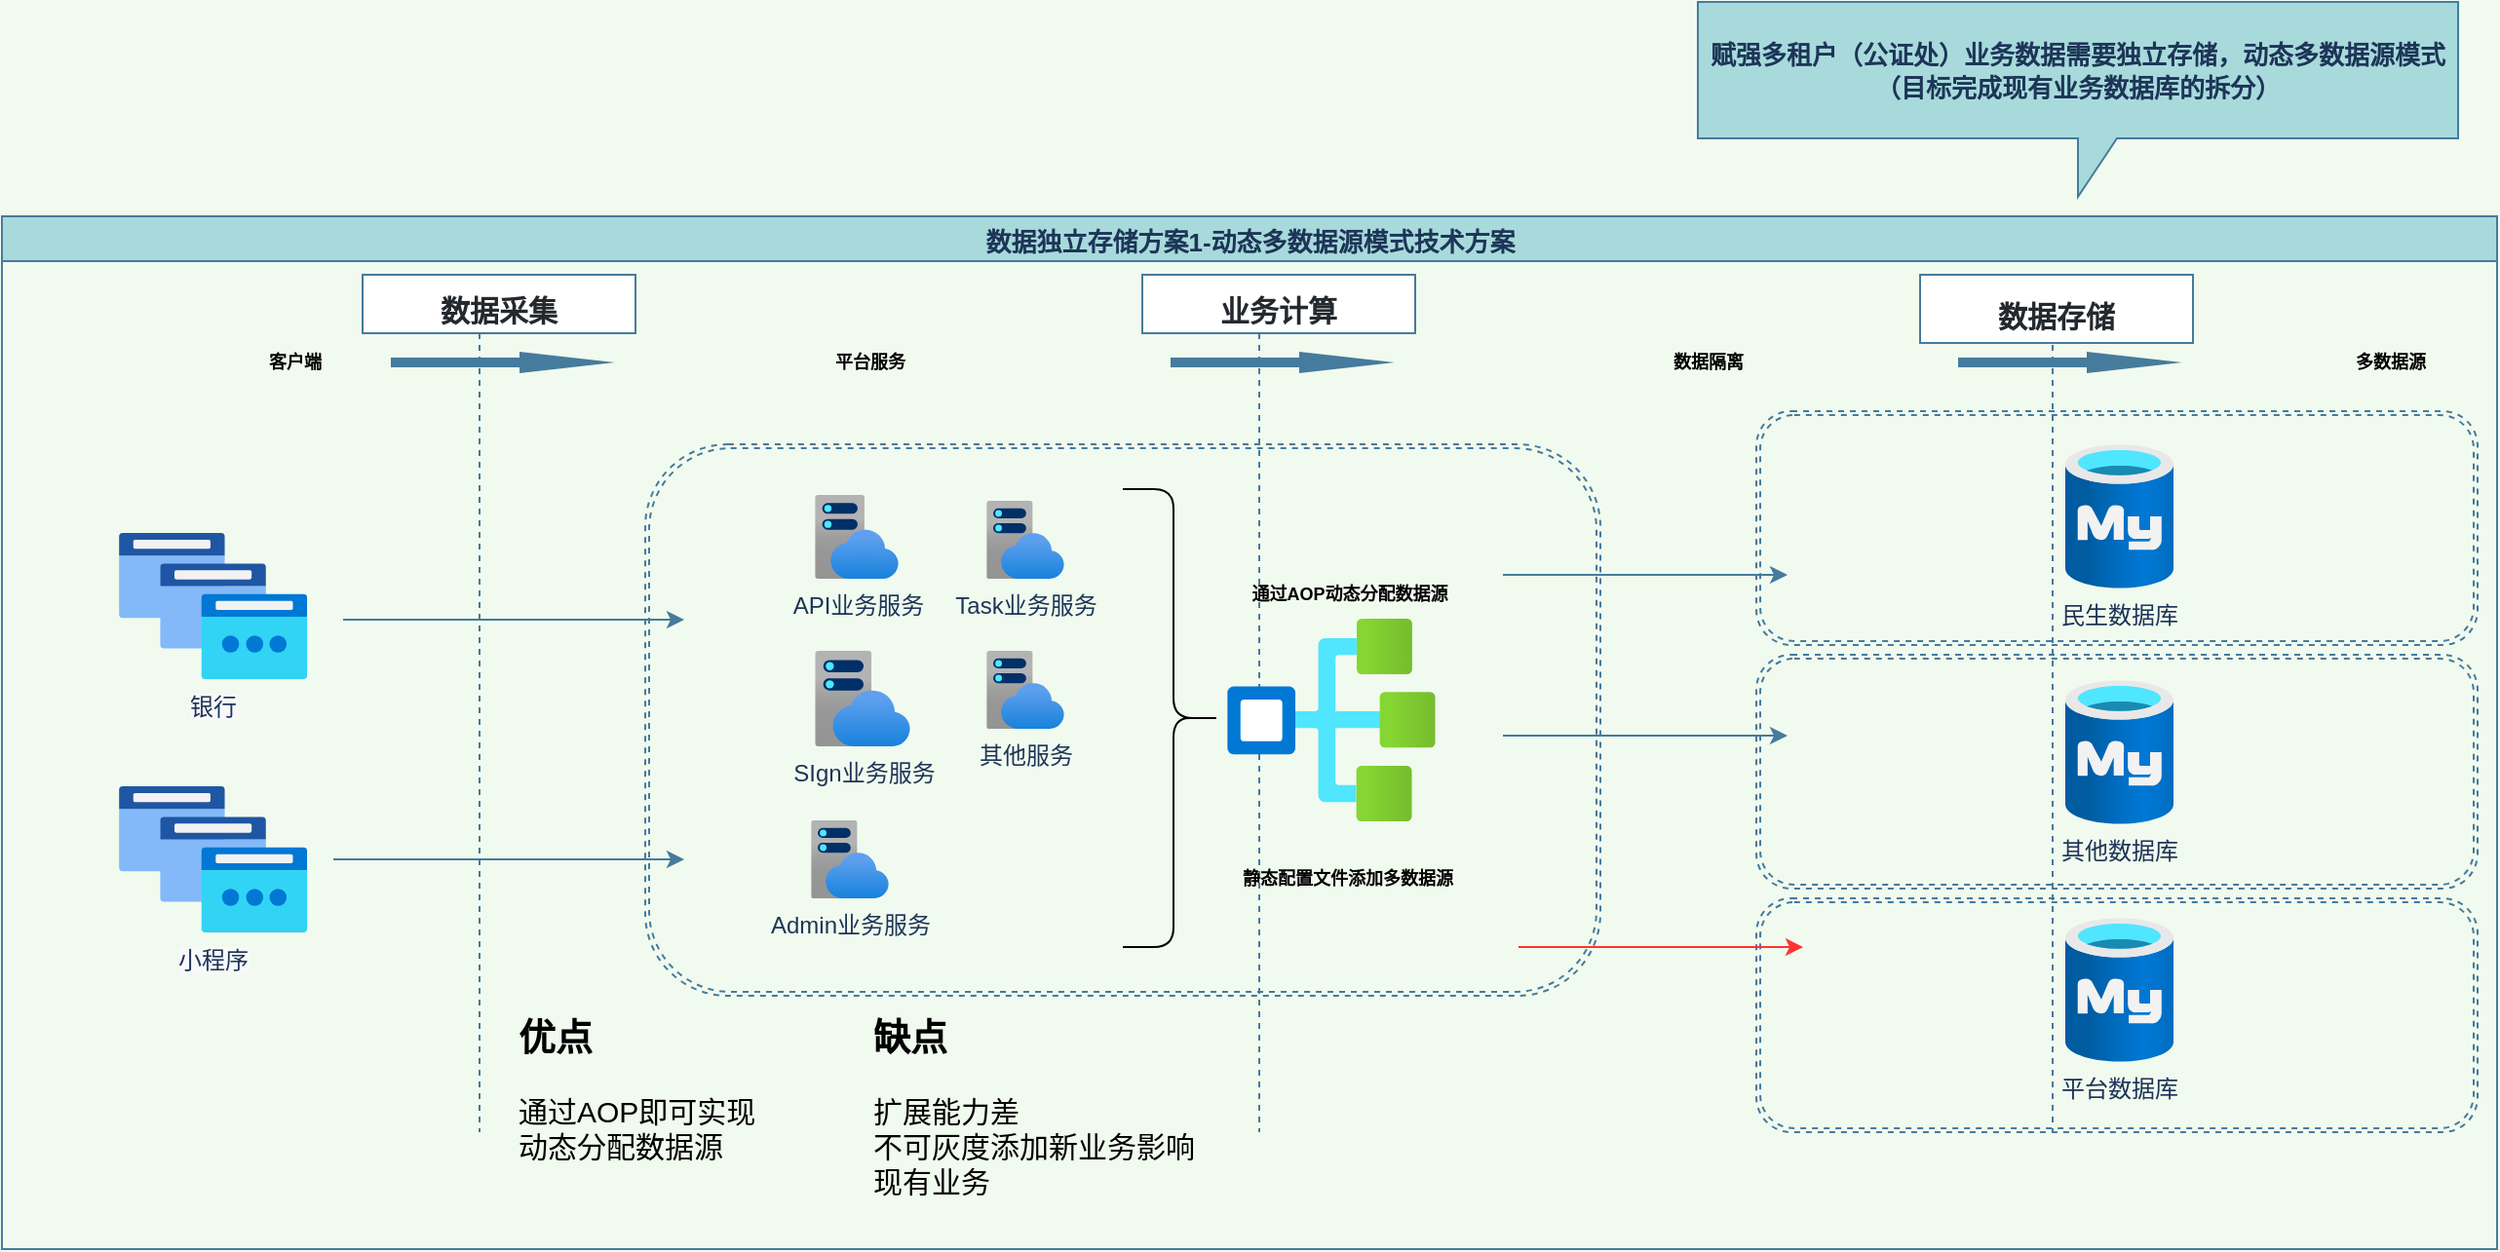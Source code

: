 <mxfile version="17.4.6" type="github" pages="2">
  <diagram id="78BLoj6I48kYaRuqE5UL" name="数据独立存储方案1-传统多数据源模式">
    <mxGraphModel dx="1422" dy="762" grid="1" gridSize="10" guides="1" tooltips="1" connect="1" arrows="1" fold="1" page="1" pageScale="1" pageWidth="1600" pageHeight="900" background="#F1FAEE" math="0" shadow="0">
      <root>
        <mxCell id="0" />
        <mxCell id="1" parent="0" />
        <mxCell id="ZK2Sy7To2DuazH64TaJp-1" value="&lt;span style=&quot;font-size: 13px&quot;&gt;数据独立存储方案1-动态多数据源模式技术方案&lt;/span&gt;" style="swimlane;labelBackgroundColor=none;labelBorderColor=none;fontSize=16;fillColor=#A8DADC;html=1;strokeColor=#457B9D;fontColor=#1D3557;" parent="1" vertex="1">
          <mxGeometry x="30" y="150" width="1280" height="530" as="geometry">
            <mxRectangle x="30" y="150" width="160" height="23" as="alternateBounds" />
          </mxGeometry>
        </mxCell>
        <mxCell id="8aGe5UOQVmx-klE6Vs5v-14" value="" style="shape=ext;double=1;rounded=1;whiteSpace=wrap;html=1;dashed=1;labelBackgroundColor=none;sketch=0;fontSize=14;fontColor=#000000;strokeColor=#457B9D;fillColor=none;" parent="ZK2Sy7To2DuazH64TaJp-1" vertex="1">
          <mxGeometry x="900" y="350" width="370" height="120" as="geometry" />
        </mxCell>
        <mxCell id="ZK2Sy7To2DuazH64TaJp-43" value="" style="shape=ext;double=1;rounded=1;whiteSpace=wrap;html=1;dashed=1;labelBackgroundColor=none;sketch=0;fontSize=14;fontColor=#000000;strokeColor=#457B9D;fillColor=none;labelPosition=center;verticalLabelPosition=top;align=center;verticalAlign=bottom;" parent="ZK2Sy7To2DuazH64TaJp-1" vertex="1">
          <mxGeometry x="330" y="117" width="490" height="283" as="geometry" />
        </mxCell>
        <mxCell id="ZK2Sy7To2DuazH64TaJp-2" value="" style="shape=ext;double=1;rounded=1;whiteSpace=wrap;html=1;dashed=1;labelBackgroundColor=none;sketch=0;fontSize=14;fontColor=#000000;strokeColor=#457B9D;fillColor=none;" parent="ZK2Sy7To2DuazH64TaJp-1" vertex="1">
          <mxGeometry x="900" y="100" width="370" height="120" as="geometry" />
        </mxCell>
        <mxCell id="ZK2Sy7To2DuazH64TaJp-3" value="" style="shape=ext;double=1;rounded=1;whiteSpace=wrap;html=1;dashed=1;labelBackgroundColor=none;sketch=0;fontSize=14;fontColor=#000000;strokeColor=#457B9D;fillColor=none;" parent="ZK2Sy7To2DuazH64TaJp-1" vertex="1">
          <mxGeometry x="900" y="225" width="370" height="120" as="geometry" />
        </mxCell>
        <mxCell id="ZK2Sy7To2DuazH64TaJp-4" value="" style="line;strokeWidth=1;direction=south;html=1;strokeColor=#457B9D;dashed=1;labelBackgroundColor=#F1FAEE;fillColor=#A8DADC;fontColor=#1D3557;" parent="ZK2Sy7To2DuazH64TaJp-1" vertex="1">
          <mxGeometry x="240" y="60" width="10" height="410" as="geometry" />
        </mxCell>
        <mxCell id="ZK2Sy7To2DuazH64TaJp-5" value="" style="line;strokeWidth=1;direction=south;html=1;strokeColor=#457B9D;dashed=1;labelBackgroundColor=#F1FAEE;fillColor=#A8DADC;fontColor=#1D3557;" parent="ZK2Sy7To2DuazH64TaJp-1" vertex="1">
          <mxGeometry x="1047" y="60" width="10" height="410" as="geometry" />
        </mxCell>
        <mxCell id="ZK2Sy7To2DuazH64TaJp-6" value="" style="line;strokeWidth=1;direction=south;html=1;strokeColor=#457B9D;dashed=1;labelBackgroundColor=#F1FAEE;fillColor=#A8DADC;fontColor=#1D3557;" parent="ZK2Sy7To2DuazH64TaJp-1" vertex="1">
          <mxGeometry x="640" y="60" width="10" height="410" as="geometry" />
        </mxCell>
        <mxCell id="ZK2Sy7To2DuazH64TaJp-7" value="民生数据库" style="aspect=fixed;html=1;points=[];align=center;image;fontSize=12;image=img/lib/azure2/databases/Azure_Database_MySQL_Server.svg;labelBackgroundColor=none;fillColor=#A8DADC;strokeColor=#457B9D;fontColor=#1D3557;" parent="ZK2Sy7To2DuazH64TaJp-1" vertex="1">
          <mxGeometry x="1058.5" y="117" width="55.5" height="74" as="geometry" />
        </mxCell>
        <mxCell id="ZK2Sy7To2DuazH64TaJp-9" value="其他数据库" style="aspect=fixed;html=1;points=[];align=center;image;fontSize=12;image=img/lib/azure2/databases/Azure_Database_MySQL_Server.svg;labelBackgroundColor=none;fillColor=#A8DADC;strokeColor=#457B9D;fontColor=#1D3557;" parent="ZK2Sy7To2DuazH64TaJp-1" vertex="1">
          <mxGeometry x="1058.5" y="238" width="55.5" height="74" as="geometry" />
        </mxCell>
        <mxCell id="ZK2Sy7To2DuazH64TaJp-10" value="&lt;span&gt;平台数据库&lt;/span&gt;" style="aspect=fixed;html=1;points=[];align=center;image;fontSize=12;image=img/lib/azure2/databases/Azure_Database_MySQL_Server.svg;labelBackgroundColor=none;fillColor=#A8DADC;strokeColor=#457B9D;fontColor=#1D3557;" parent="ZK2Sy7To2DuazH64TaJp-1" vertex="1">
          <mxGeometry x="1058.5" y="360" width="55.5" height="74" as="geometry" />
        </mxCell>
        <mxCell id="ZK2Sy7To2DuazH64TaJp-11" value="" style="shape=singleArrow;whiteSpace=wrap;html=1;arrowWidth=0.4;arrowSize=0.4;rounded=0;sketch=0;fontColor=#1D3557;strokeColor=#457B9D;fillColor=#457B9D;" parent="ZK2Sy7To2DuazH64TaJp-1" vertex="1">
          <mxGeometry x="200" y="70" width="110" height="10" as="geometry" />
        </mxCell>
        <mxCell id="ZK2Sy7To2DuazH64TaJp-12" value="&lt;span style=&quot;font-size: 9px&quot;&gt;客户端&lt;/span&gt;" style="text;html=1;align=center;verticalAlign=middle;resizable=0;points=[];autosize=1;strokeColor=none;fillColor=none;fontColor=#000000;fontStyle=1;fontSize=9;" parent="ZK2Sy7To2DuazH64TaJp-1" vertex="1">
          <mxGeometry x="125" y="65" width="50" height="20" as="geometry" />
        </mxCell>
        <mxCell id="ZK2Sy7To2DuazH64TaJp-13" value="&lt;h3 style=&quot;padding: 0px ; margin: 24px 0px 16px ; box-sizing: border-box ; font-size: 1.25em ; line-height: 1.25 ; color: rgb(36 , 41 , 46) ; font-family: , &amp;#34;blinkmacsystemfont&amp;#34; , &amp;#34;segoe ui&amp;#34; , &amp;#34;helvetica&amp;#34; , &amp;#34;arial&amp;#34; , sans-serif , &amp;#34;apple color emoji&amp;#34; , &amp;#34;segoe ui emoji&amp;#34; , &amp;#34;segoe ui symbol&amp;#34;&quot;&gt;数据采集&lt;/h3&gt;" style="whiteSpace=wrap;html=1;rounded=0;sketch=0;fontColor=#1D3557;strokeColor=#457B9D;fillColor=#FFFFFF;labelBackgroundColor=none;" parent="ZK2Sy7To2DuazH64TaJp-1" vertex="1">
          <mxGeometry x="185" y="30" width="140" height="30" as="geometry" />
        </mxCell>
        <mxCell id="ZK2Sy7To2DuazH64TaJp-14" value="" style="shape=singleArrow;whiteSpace=wrap;html=1;arrowWidth=0.4;arrowSize=0.4;rounded=0;sketch=0;fontColor=#1D3557;strokeColor=#457B9D;fillColor=#457B9D;" parent="ZK2Sy7To2DuazH64TaJp-1" vertex="1">
          <mxGeometry x="600" y="70" width="110" height="10" as="geometry" />
        </mxCell>
        <mxCell id="ZK2Sy7To2DuazH64TaJp-15" value="&lt;h3 style=&quot;padding: 0px ; margin: 24px 0px 16px ; box-sizing: border-box ; font-size: 1.25em ; line-height: 1.25 ; color: rgb(36 , 41 , 46) ; font-family: , &amp;#34;blinkmacsystemfont&amp;#34; , &amp;#34;segoe ui&amp;#34; , &amp;#34;helvetica&amp;#34; , &amp;#34;arial&amp;#34; , sans-serif , &amp;#34;apple color emoji&amp;#34; , &amp;#34;segoe ui emoji&amp;#34; , &amp;#34;segoe ui symbol&amp;#34;&quot;&gt;业务计算&lt;/h3&gt;" style="whiteSpace=wrap;html=1;rounded=0;sketch=0;fontColor=#1D3557;strokeColor=#457B9D;fillColor=#FFFFFF;" parent="ZK2Sy7To2DuazH64TaJp-1" vertex="1">
          <mxGeometry x="585" y="30" width="140" height="30" as="geometry" />
        </mxCell>
        <mxCell id="ZK2Sy7To2DuazH64TaJp-16" value="" style="shape=singleArrow;whiteSpace=wrap;html=1;arrowWidth=0.4;arrowSize=0.4;rounded=0;sketch=0;fontColor=#1D3557;strokeColor=#457B9D;fillColor=#457B9D;" parent="ZK2Sy7To2DuazH64TaJp-1" vertex="1">
          <mxGeometry x="1004" y="70" width="110" height="10" as="geometry" />
        </mxCell>
        <mxCell id="ZK2Sy7To2DuazH64TaJp-17" value="&lt;h3 style=&quot;padding: 0px ; margin: 24px 0px 16px ; box-sizing: border-box ; font-size: 1.25em ; line-height: 1.25 ; color: rgb(36 , 41 , 46) ; font-family: , &amp;#34;blinkmacsystemfont&amp;#34; , &amp;#34;segoe ui&amp;#34; , &amp;#34;helvetica&amp;#34; , &amp;#34;arial&amp;#34; , sans-serif , &amp;#34;apple color emoji&amp;#34; , &amp;#34;segoe ui emoji&amp;#34; , &amp;#34;segoe ui symbol&amp;#34;&quot;&gt;数据存储&lt;/h3&gt;" style="whiteSpace=wrap;html=1;rounded=0;sketch=0;fontColor=#1D3557;strokeColor=#457B9D;fillColor=#FFFFFF;" parent="ZK2Sy7To2DuazH64TaJp-1" vertex="1">
          <mxGeometry x="984" y="30" width="140" height="35" as="geometry" />
        </mxCell>
        <mxCell id="ZK2Sy7To2DuazH64TaJp-18" value="API业务服务" style="aspect=fixed;html=1;points=[];align=center;image;fontSize=12;image=img/lib/azure2/app_services/App_Service_Plans.svg;rounded=0;sketch=0;fontColor=#1D3557;strokeColor=#457B9D;fillColor=#A8DADC;labelBackgroundColor=none;" parent="ZK2Sy7To2DuazH64TaJp-1" vertex="1">
          <mxGeometry x="417" y="143" width="43" height="43" as="geometry" />
        </mxCell>
        <mxCell id="ZK2Sy7To2DuazH64TaJp-19" value="平台服务" style="text;html=1;align=center;verticalAlign=middle;resizable=0;points=[];autosize=1;strokeColor=none;fillColor=none;fontColor=#000000;fontStyle=1;fontSize=9;" parent="ZK2Sy7To2DuazH64TaJp-1" vertex="1">
          <mxGeometry x="415" y="65" width="60" height="20" as="geometry" />
        </mxCell>
        <mxCell id="ZK2Sy7To2DuazH64TaJp-20" value="&lt;font style=&quot;font-size: 9px&quot;&gt;数据隔离&lt;/font&gt;" style="text;html=1;align=center;verticalAlign=middle;resizable=0;points=[];autosize=1;strokeColor=none;fillColor=none;fontColor=#000000;fontStyle=1;fontSize=9;" parent="ZK2Sy7To2DuazH64TaJp-1" vertex="1">
          <mxGeometry x="845" y="65" width="60" height="20" as="geometry" />
        </mxCell>
        <mxCell id="ZK2Sy7To2DuazH64TaJp-24" value="&lt;span style=&quot;font-size: 9px;&quot;&gt;多数据源&lt;/span&gt;" style="text;html=1;align=center;verticalAlign=middle;resizable=0;points=[];autosize=1;strokeColor=none;fillColor=none;fontColor=#000000;fontStyle=1;fontSize=9;" parent="ZK2Sy7To2DuazH64TaJp-1" vertex="1">
          <mxGeometry x="1195" y="65" width="60" height="20" as="geometry" />
        </mxCell>
        <mxCell id="ZK2Sy7To2DuazH64TaJp-25" value="" style="edgeStyle=orthogonalEdgeStyle;curved=0;rounded=1;sketch=0;orthogonalLoop=1;jettySize=auto;html=1;fontSize=19;fontColor=#000000;strokeColor=#457B9D;fillColor=#A8DADC;" parent="ZK2Sy7To2DuazH64TaJp-1" edge="1">
          <mxGeometry relative="1" as="geometry">
            <mxPoint x="770" y="266.5" as="sourcePoint" />
            <mxPoint x="916" y="266.5" as="targetPoint" />
          </mxGeometry>
        </mxCell>
        <mxCell id="ZK2Sy7To2DuazH64TaJp-26" value="" style="edgeStyle=orthogonalEdgeStyle;curved=0;rounded=1;sketch=0;orthogonalLoop=1;jettySize=auto;html=1;fontSize=19;fontColor=#000000;strokeColor=#FF3333;fillColor=#A8DADC;" parent="ZK2Sy7To2DuazH64TaJp-1" edge="1">
          <mxGeometry relative="1" as="geometry">
            <mxPoint x="778" y="375" as="sourcePoint" />
            <mxPoint x="924" y="375" as="targetPoint" />
          </mxGeometry>
        </mxCell>
        <mxCell id="ZK2Sy7To2DuazH64TaJp-27" value="&lt;span style=&quot;color: rgb(29 , 53 , 87) ; background-color: rgb(248 , 249 , 250)&quot;&gt;银行&lt;/span&gt;" style="aspect=fixed;html=1;points=[];align=center;image;fontSize=12;image=img/lib/azure2/networking/IP_Groups.svg;rounded=0;sketch=0;fontColor=#000000;strokeColor=#457B9D;fillColor=none;" parent="ZK2Sy7To2DuazH64TaJp-1" vertex="1">
          <mxGeometry x="60" y="162.5" width="96.64" height="75" as="geometry" />
        </mxCell>
        <mxCell id="ZK2Sy7To2DuazH64TaJp-28" value="" style="edgeStyle=orthogonalEdgeStyle;curved=0;rounded=1;sketch=0;orthogonalLoop=1;jettySize=auto;html=1;fontSize=19;fontColor=#000000;strokeColor=#457B9D;fillColor=#A8DADC;" parent="ZK2Sy7To2DuazH64TaJp-1" edge="1">
          <mxGeometry relative="1" as="geometry">
            <mxPoint x="175" y="207" as="sourcePoint" />
            <mxPoint x="350" y="207" as="targetPoint" />
          </mxGeometry>
        </mxCell>
        <mxCell id="8aGe5UOQVmx-klE6Vs5v-1" value="&lt;span style=&quot;color: rgb(29 , 53 , 87) ; background-color: rgb(248 , 249 , 250)&quot;&gt;小程序&lt;/span&gt;" style="aspect=fixed;html=1;points=[];align=center;image;fontSize=12;image=img/lib/azure2/networking/IP_Groups.svg;rounded=0;sketch=0;fontColor=#000000;strokeColor=#457B9D;fillColor=none;" parent="ZK2Sy7To2DuazH64TaJp-1" vertex="1">
          <mxGeometry x="60" y="292.5" width="96.64" height="75" as="geometry" />
        </mxCell>
        <mxCell id="8aGe5UOQVmx-klE6Vs5v-2" value="" style="edgeStyle=orthogonalEdgeStyle;curved=0;rounded=1;sketch=0;orthogonalLoop=1;jettySize=auto;html=1;fontSize=19;fontColor=#000000;strokeColor=#457B9D;fillColor=#A8DADC;" parent="ZK2Sy7To2DuazH64TaJp-1" edge="1">
          <mxGeometry relative="1" as="geometry">
            <mxPoint x="170" y="330" as="sourcePoint" />
            <mxPoint x="350" y="330" as="targetPoint" />
          </mxGeometry>
        </mxCell>
        <mxCell id="8aGe5UOQVmx-klE6Vs5v-4" value="Admin业务服务" style="aspect=fixed;html=1;points=[];align=center;image;fontSize=12;image=img/lib/azure2/app_services/App_Service_Plans.svg;rounded=0;sketch=0;fontColor=#1D3557;strokeColor=#457B9D;fillColor=#A8DADC;labelBackgroundColor=none;" parent="ZK2Sy7To2DuazH64TaJp-1" vertex="1">
          <mxGeometry x="415" y="310" width="40" height="40" as="geometry" />
        </mxCell>
        <mxCell id="8aGe5UOQVmx-klE6Vs5v-7" value="SIgn业务服务" style="aspect=fixed;html=1;points=[];align=center;image;fontSize=12;image=img/lib/azure2/app_services/App_Service_Plans.svg;rounded=0;sketch=0;fontColor=#1D3557;strokeColor=#457B9D;fillColor=#A8DADC;labelBackgroundColor=none;" parent="ZK2Sy7To2DuazH64TaJp-1" vertex="1">
          <mxGeometry x="417" y="223" width="49" height="49" as="geometry" />
        </mxCell>
        <mxCell id="8aGe5UOQVmx-klE6Vs5v-9" value="" style="aspect=fixed;html=1;points=[];align=left;image;fontSize=12;image=img/lib/azure2/general/Workflow.svg;rotation=-90;labelPosition=right;verticalLabelPosition=middle;verticalAlign=top;horizontal=0;" parent="ZK2Sy7To2DuazH64TaJp-1" vertex="1">
          <mxGeometry x="630" y="205" width="103.95" height="107" as="geometry" />
        </mxCell>
        <mxCell id="8aGe5UOQVmx-klE6Vs5v-11" value="Task业务服务" style="aspect=fixed;html=1;points=[];align=center;image;fontSize=12;image=img/lib/azure2/app_services/App_Service_Plans.svg;rounded=0;sketch=0;fontColor=#1D3557;strokeColor=#457B9D;fillColor=#A8DADC;labelBackgroundColor=none;" parent="ZK2Sy7To2DuazH64TaJp-1" vertex="1">
          <mxGeometry x="505" y="146" width="40" height="40" as="geometry" />
        </mxCell>
        <mxCell id="8aGe5UOQVmx-klE6Vs5v-13" value="其他服务" style="aspect=fixed;html=1;points=[];align=center;image;fontSize=12;image=img/lib/azure2/app_services/App_Service_Plans.svg;rounded=0;sketch=0;fontColor=#1D3557;strokeColor=#457B9D;fillColor=#A8DADC;labelBackgroundColor=none;" parent="ZK2Sy7To2DuazH64TaJp-1" vertex="1">
          <mxGeometry x="505" y="223" width="40" height="40" as="geometry" />
        </mxCell>
        <mxCell id="ZK2Sy7To2DuazH64TaJp-45" value="" style="edgeStyle=orthogonalEdgeStyle;curved=0;rounded=1;sketch=0;orthogonalLoop=1;jettySize=auto;html=1;fontSize=19;fontColor=#000000;strokeColor=#457B9D;fillColor=#A8DADC;" parent="ZK2Sy7To2DuazH64TaJp-1" edge="1">
          <mxGeometry relative="1" as="geometry">
            <mxPoint x="770" y="184" as="sourcePoint" />
            <mxPoint x="916" y="184" as="targetPoint" />
          </mxGeometry>
        </mxCell>
        <mxCell id="8aGe5UOQVmx-klE6Vs5v-16" value="通过AOP动态分配数据源" style="text;html=1;align=center;verticalAlign=middle;resizable=0;points=[];autosize=1;strokeColor=none;fillColor=none;fontColor=#000000;fontStyle=1;fontSize=9;" parent="ZK2Sy7To2DuazH64TaJp-1" vertex="1">
          <mxGeometry x="616" y="184" width="150" height="20" as="geometry" />
        </mxCell>
        <mxCell id="7JOzHNRmuQbyhO_7rJKC-1" value="" style="shape=curlyBracket;whiteSpace=wrap;html=1;rounded=1;flipH=1;labelBackgroundColor=none;sketch=0;fontSize=19;fontColor=#000000;strokeColor=#000000;fillColor=none;" parent="ZK2Sy7To2DuazH64TaJp-1" vertex="1">
          <mxGeometry x="575" y="140" width="52" height="235" as="geometry" />
        </mxCell>
        <mxCell id="sWtIzL0SpPynKoMCm1bQ-1" value="静态配置文件添加多数据源" style="text;html=1;align=center;verticalAlign=middle;resizable=0;points=[];autosize=1;strokeColor=none;fillColor=none;fontColor=#000000;fontStyle=1;fontSize=9;" parent="ZK2Sy7To2DuazH64TaJp-1" vertex="1">
          <mxGeometry x="610" y="330" width="160" height="20" as="geometry" />
        </mxCell>
        <mxCell id="Ar24O--DBGi3847loqv_-1" value="&lt;h1&gt;&lt;font style=&quot;font-size: 19px&quot;&gt;优点&lt;/font&gt;&lt;/h1&gt;&lt;p style=&quot;font-size: 15px&quot;&gt;通过AOP即可实现&lt;br&gt;动态分配数据源&lt;/p&gt;" style="text;html=1;strokeColor=none;fillColor=none;spacing=5;spacingTop=-20;whiteSpace=wrap;overflow=hidden;rounded=0;" parent="ZK2Sy7To2DuazH64TaJp-1" vertex="1">
          <mxGeometry x="260" y="400" width="170" height="110" as="geometry" />
        </mxCell>
        <mxCell id="Ar24O--DBGi3847loqv_-2" value="&lt;h1&gt;&lt;font style=&quot;font-size: 19px&quot;&gt;缺点&lt;/font&gt;&lt;/h1&gt;&lt;p style=&quot;font-size: 15px&quot;&gt;&lt;font style=&quot;font-size: 15px&quot;&gt;扩展能力差&lt;br&gt;&lt;/font&gt;&lt;span&gt;不可灰度&lt;/span&gt;添加新业务影响现有业务&lt;span&gt;&lt;br&gt;&lt;/span&gt;&lt;span style=&quot;color: rgba(0 , 0 , 0 , 0) ; font-family: monospace ; font-size: 0px&quot;&gt;%3CmxGraphModel%3E%3Croot%3E%3CmxCell%20id%3D%220%22%2F%3E%3CmxCell%20id%3D%221%22%20parent%3D%220%22%2F%3E%3CmxCell%20id%3D%222%22%20value%3D%22%26lt%3Bh1%26gt%3B%E4%BC%98%E7%82%B9%26lt%3B%2Fh1%26gt%3B%26lt%3Bp%26gt%3B%E9%80%9A%E8%BF%87AOP%E5%8F%AF%E4%BB%A5%E5%AE%8C%E6%88%90%26lt%3B%2Fp%26gt%3B%22%20style%3D%22text%3Bhtml%3D1%3BstrokeColor%3Dnone%3BfillColor%3Dnone%3Bspacing%3D5%3BspacingTop%3D-20%3BwhiteSpace%3Dwrap%3Boverflow%3Dhidden%3Brounded%3D0%3B%22%20vertex%3D%221%22%20parent%3D%221%22%3E%3CmxGeometry%20x%3D%22320%22%20y%3D%22570%22%20width%3D%22185%22%20height%3D%22100%22%20as%3D%22geometry%22%2F%3E%3C%2FmxCell%3E%3C%2Froot%3E%3C%2FmxGraphModel%12&lt;/span&gt;&lt;/p&gt;" style="text;html=1;strokeColor=none;fillColor=none;spacing=5;spacingTop=-20;whiteSpace=wrap;overflow=hidden;rounded=0;" parent="ZK2Sy7To2DuazH64TaJp-1" vertex="1">
          <mxGeometry x="442" y="400" width="185" height="110" as="geometry" />
        </mxCell>
        <mxCell id="ZK2Sy7To2DuazH64TaJp-44" value="&lt;div&gt;&lt;div&gt;&lt;span style=&quot;font-family: &amp;#34;larkhacksafarifont&amp;#34; , &amp;#34;larkemojifont&amp;#34; , &amp;#34;larkchinesequote&amp;#34; , , &amp;#34;blinkmacsystemfont&amp;#34; , &amp;#34;helvetica neue&amp;#34; , &amp;#34;arial&amp;#34; , &amp;#34;segoe ui&amp;#34; , &amp;#34;pingfang sc&amp;#34; , &amp;#34;microsoft yahei&amp;#34; , &amp;#34;hiragino sans gb&amp;#34; , sans-serif , &amp;#34;apple color emoji&amp;#34; , &amp;#34;segoe ui emoji&amp;#34; , &amp;#34;segoe ui symbol&amp;#34; , &amp;#34;noto color emoji&amp;#34;&quot;&gt;&lt;span style=&quot;font-size: 13px&quot;&gt;赋强多租户（公证处）业务数据需要独立存储，动态多数据源模式（目标完成现有业务数据库的拆分）&lt;/span&gt;&lt;/span&gt;&lt;/div&gt;&lt;/div&gt;" style="shape=callout;whiteSpace=wrap;html=1;perimeter=calloutPerimeter;labelBackgroundColor=none;labelBorderColor=none;fontSize=14;fillColor=#A8DADC;strokeColor=#457B9D;fontColor=#1D3557;fontStyle=1" parent="1" vertex="1">
          <mxGeometry x="900" y="40" width="390" height="100" as="geometry" />
        </mxCell>
      </root>
    </mxGraphModel>
  </diagram>
  <diagram id="1GsaGOhPuQo9N7ZaYMCB" name="数据独立存储方案2-基于服务多数据源模式技术方案">
    <mxGraphModel dx="1422" dy="762" grid="1" gridSize="10" guides="1" tooltips="1" connect="1" arrows="1" fold="1" page="1" pageScale="1" pageWidth="1600" pageHeight="900" background="#F1FAEE" math="0" shadow="0">
      <root>
        <mxCell id="0" />
        <mxCell id="1" parent="0" />
        <mxCell id="5C9GGsjlYOhXfarIp8Tb-1" value="&lt;font style=&quot;font-size: 16px&quot;&gt;数据独立存储方案2-基于服务多数据源模式技术方案&lt;/font&gt;" style="swimlane;labelBackgroundColor=none;labelBorderColor=none;fontSize=16;fillColor=#A8DADC;html=1;strokeColor=#457B9D;fontColor=#1D3557;" parent="1" vertex="1">
          <mxGeometry x="30" y="150" width="1280" height="500" as="geometry">
            <mxRectangle x="30" y="150" width="160" height="23" as="alternateBounds" />
          </mxGeometry>
        </mxCell>
        <mxCell id="aedtP0L5RRCJyESwE4hs-1" value="&lt;span style=&quot;font-size: 9px ; font-weight: 700&quot;&gt;平台业务服务&lt;/span&gt;" style="shape=ext;double=1;rounded=1;whiteSpace=wrap;html=1;dashed=1;labelBackgroundColor=none;sketch=0;fontSize=14;fontColor=#000000;strokeColor=#457B9D;fillColor=none;labelPosition=center;verticalLabelPosition=top;align=center;verticalAlign=bottom;" parent="5C9GGsjlYOhXfarIp8Tb-1" vertex="1">
          <mxGeometry x="900" y="117" width="130" height="313" as="geometry" />
        </mxCell>
        <mxCell id="knl8iM3lEiRTkJogPcER-1" value="&lt;span style=&quot;font-size: 9px ; font-weight: 700&quot;&gt;平台system服务&lt;/span&gt;" style="shape=ext;double=1;rounded=1;whiteSpace=wrap;html=1;dashed=1;labelBackgroundColor=none;sketch=0;fontSize=14;fontColor=#000000;strokeColor=#457B9D;fillColor=none;labelPosition=center;verticalLabelPosition=top;align=center;verticalAlign=bottom;" parent="5C9GGsjlYOhXfarIp8Tb-1" vertex="1">
          <mxGeometry x="280" y="130" width="140" height="320" as="geometry" />
        </mxCell>
        <mxCell id="QnGywbHcmohgSB-NV8yT-2" value="" style="line;strokeWidth=1;direction=south;html=1;strokeColor=#457B9D;dashed=1;labelBackgroundColor=#F1FAEE;fillColor=#A8DADC;fontColor=#1D3557;" parent="5C9GGsjlYOhXfarIp8Tb-1" vertex="1">
          <mxGeometry x="240" y="60" width="10" height="410" as="geometry" />
        </mxCell>
        <mxCell id="QnGywbHcmohgSB-NV8yT-3" value="" style="line;strokeWidth=1;direction=south;html=1;strokeColor=#457B9D;dashed=1;labelBackgroundColor=#F1FAEE;fillColor=#A8DADC;fontColor=#1D3557;" parent="5C9GGsjlYOhXfarIp8Tb-1" vertex="1">
          <mxGeometry x="1047" y="60" width="10" height="410" as="geometry" />
        </mxCell>
        <mxCell id="QnGywbHcmohgSB-NV8yT-4" value="" style="line;strokeWidth=1;direction=south;html=1;strokeColor=#457B9D;dashed=1;labelBackgroundColor=#F1FAEE;fillColor=#A8DADC;fontColor=#1D3557;" parent="5C9GGsjlYOhXfarIp8Tb-1" vertex="1">
          <mxGeometry x="640" y="60" width="10" height="410" as="geometry" />
        </mxCell>
        <mxCell id="5C9GGsjlYOhXfarIp8Tb-4" value="公证处A数据库" style="aspect=fixed;html=1;points=[];align=center;image;fontSize=12;image=img/lib/azure2/databases/Azure_Database_MySQL_Server.svg;labelBackgroundColor=none;fillColor=#A8DADC;strokeColor=#457B9D;fontColor=#1D3557;" parent="5C9GGsjlYOhXfarIp8Tb-1" vertex="1">
          <mxGeometry x="1170" y="110" width="55.5" height="74" as="geometry" />
        </mxCell>
        <mxCell id="5C9GGsjlYOhXfarIp8Tb-5" value="平台数据库" style="aspect=fixed;html=1;points=[];align=center;image;fontSize=12;image=img/lib/azure2/databases/Azure_Database_MySQL_Server.svg;labelBackgroundColor=none;fillColor=#A8DADC;strokeColor=#457B9D;fontColor=#1D3557;" parent="5C9GGsjlYOhXfarIp8Tb-1" vertex="1">
          <mxGeometry x="328" y="350" width="55.5" height="74" as="geometry" />
        </mxCell>
        <mxCell id="QnGywbHcmohgSB-NV8yT-7" value="公证处B数据库" style="aspect=fixed;html=1;points=[];align=center;image;fontSize=12;image=img/lib/azure2/databases/Azure_Database_MySQL_Server.svg;labelBackgroundColor=none;fillColor=#A8DADC;strokeColor=#457B9D;fontColor=#1D3557;" parent="5C9GGsjlYOhXfarIp8Tb-1" vertex="1">
          <mxGeometry x="1170" y="230" width="55.5" height="74" as="geometry" />
        </mxCell>
        <mxCell id="QnGywbHcmohgSB-NV8yT-6" value="。。。" style="aspect=fixed;html=1;points=[];align=center;image;fontSize=12;image=img/lib/azure2/databases/Azure_Database_MySQL_Server.svg;labelBackgroundColor=none;fillColor=#A8DADC;strokeColor=#457B9D;fontColor=#1D3557;" parent="5C9GGsjlYOhXfarIp8Tb-1" vertex="1">
          <mxGeometry x="1170" y="360" width="55.5" height="74" as="geometry" />
        </mxCell>
        <mxCell id="QnGywbHcmohgSB-NV8yT-9" value="" style="shape=singleArrow;whiteSpace=wrap;html=1;arrowWidth=0.4;arrowSize=0.4;rounded=0;sketch=0;fontColor=#1D3557;strokeColor=#457B9D;fillColor=#457B9D;" parent="5C9GGsjlYOhXfarIp8Tb-1" vertex="1">
          <mxGeometry x="200" y="70" width="110" height="10" as="geometry" />
        </mxCell>
        <mxCell id="QnGywbHcmohgSB-NV8yT-8" value="&lt;span style=&quot;font-size: 9px&quot;&gt;客户端&lt;/span&gt;" style="text;html=1;align=center;verticalAlign=middle;resizable=0;points=[];autosize=1;strokeColor=none;fillColor=none;fontColor=#000000;fontStyle=1;fontSize=9;" parent="5C9GGsjlYOhXfarIp8Tb-1" vertex="1">
          <mxGeometry x="125" y="65" width="50" height="20" as="geometry" />
        </mxCell>
        <mxCell id="QnGywbHcmohgSB-NV8yT-10" value="&lt;h3 style=&quot;padding: 0px ; margin: 24px 0px 16px ; box-sizing: border-box ; font-size: 1.25em ; line-height: 1.25 ; color: rgb(36 , 41 , 46) ; font-family: , &amp;#34;blinkmacsystemfont&amp;#34; , &amp;#34;segoe ui&amp;#34; , &amp;#34;helvetica&amp;#34; , &amp;#34;arial&amp;#34; , sans-serif , &amp;#34;apple color emoji&amp;#34; , &amp;#34;segoe ui emoji&amp;#34; , &amp;#34;segoe ui symbol&amp;#34;&quot;&gt;服务消费&lt;/h3&gt;" style="whiteSpace=wrap;html=1;rounded=0;sketch=0;fontColor=#1D3557;strokeColor=#457B9D;fillColor=#FFFFFF;labelBackgroundColor=none;" parent="5C9GGsjlYOhXfarIp8Tb-1" vertex="1">
          <mxGeometry x="185" y="30" width="140" height="30" as="geometry" />
        </mxCell>
        <mxCell id="QnGywbHcmohgSB-NV8yT-11" value="" style="shape=singleArrow;whiteSpace=wrap;html=1;arrowWidth=0.4;arrowSize=0.4;rounded=0;sketch=0;fontColor=#1D3557;strokeColor=#457B9D;fillColor=#457B9D;" parent="5C9GGsjlYOhXfarIp8Tb-1" vertex="1">
          <mxGeometry x="600" y="70" width="110" height="10" as="geometry" />
        </mxCell>
        <mxCell id="QnGywbHcmohgSB-NV8yT-12" value="&lt;h3 style=&quot;padding: 0px ; margin: 24px 0px 16px ; box-sizing: border-box ; font-size: 1.25em ; line-height: 1.25 ; color: rgb(36 , 41 , 46) ; font-family: , &amp;#34;blinkmacsystemfont&amp;#34; , &amp;#34;segoe ui&amp;#34; , &amp;#34;helvetica&amp;#34; , &amp;#34;arial&amp;#34; , sans-serif , &amp;#34;apple color emoji&amp;#34; , &amp;#34;segoe ui emoji&amp;#34; , &amp;#34;segoe ui symbol&amp;#34;&quot;&gt;服务中心&lt;/h3&gt;" style="whiteSpace=wrap;html=1;rounded=0;sketch=0;fontColor=#1D3557;strokeColor=#457B9D;fillColor=#FFFFFF;" parent="5C9GGsjlYOhXfarIp8Tb-1" vertex="1">
          <mxGeometry x="585" y="30" width="140" height="30" as="geometry" />
        </mxCell>
        <mxCell id="QnGywbHcmohgSB-NV8yT-13" value="" style="shape=singleArrow;whiteSpace=wrap;html=1;arrowWidth=0.4;arrowSize=0.4;rounded=0;sketch=0;fontColor=#1D3557;strokeColor=#457B9D;fillColor=#457B9D;" parent="5C9GGsjlYOhXfarIp8Tb-1" vertex="1">
          <mxGeometry x="1004" y="70" width="110" height="10" as="geometry" />
        </mxCell>
        <mxCell id="QnGywbHcmohgSB-NV8yT-14" value="&lt;h3 style=&quot;padding: 0px ; margin: 24px 0px 16px ; box-sizing: border-box ; font-size: 1.25em ; line-height: 1.25 ; color: rgb(36 , 41 , 46) ; font-family: , &amp;#34;blinkmacsystemfont&amp;#34; , &amp;#34;segoe ui&amp;#34; , &amp;#34;helvetica&amp;#34; , &amp;#34;arial&amp;#34; , sans-serif , &amp;#34;apple color emoji&amp;#34; , &amp;#34;segoe ui emoji&amp;#34; , &amp;#34;segoe ui symbol&amp;#34;&quot;&gt;服务提供&lt;/h3&gt;" style="whiteSpace=wrap;html=1;rounded=0;sketch=0;fontColor=#1D3557;strokeColor=#457B9D;fillColor=#FFFFFF;" parent="5C9GGsjlYOhXfarIp8Tb-1" vertex="1">
          <mxGeometry x="984" y="30" width="140" height="35" as="geometry" />
        </mxCell>
        <mxCell id="QnGywbHcmohgSB-NV8yT-15" value="system服务" style="aspect=fixed;html=1;points=[];align=center;image;fontSize=12;image=img/lib/azure2/app_services/App_Service_Plans.svg;rounded=0;sketch=0;fontColor=#1D3557;strokeColor=#457B9D;fillColor=#A8DADC;labelBackgroundColor=none;" parent="5C9GGsjlYOhXfarIp8Tb-1" vertex="1">
          <mxGeometry x="328" y="210" width="64" height="64" as="geometry" />
        </mxCell>
        <mxCell id="QnGywbHcmohgSB-NV8yT-16" value="平台服务" style="text;html=1;align=center;verticalAlign=middle;resizable=0;points=[];autosize=1;strokeColor=none;fillColor=none;fontColor=#000000;fontStyle=1;fontSize=9;" parent="5C9GGsjlYOhXfarIp8Tb-1" vertex="1">
          <mxGeometry x="415" y="65" width="60" height="20" as="geometry" />
        </mxCell>
        <mxCell id="QnGywbHcmohgSB-NV8yT-17" value="&lt;font style=&quot;font-size: 9px;&quot;&gt;业务服务&lt;/font&gt;" style="text;html=1;align=center;verticalAlign=middle;resizable=0;points=[];autosize=1;strokeColor=none;fillColor=none;fontColor=#000000;fontStyle=1;fontSize=9;" parent="5C9GGsjlYOhXfarIp8Tb-1" vertex="1">
          <mxGeometry x="845" y="65" width="60" height="20" as="geometry" />
        </mxCell>
        <mxCell id="QnGywbHcmohgSB-NV8yT-18" value="平台业务A服务" style="aspect=fixed;html=1;points=[];align=center;image;fontSize=12;image=img/lib/azure2/app_services/App_Service_Plans.svg;rounded=0;sketch=0;fontColor=#1D3557;strokeColor=#457B9D;fillColor=#A8DADC;labelBackgroundColor=none;" parent="5C9GGsjlYOhXfarIp8Tb-1" vertex="1">
          <mxGeometry x="932" y="124" width="60" height="60" as="geometry" />
        </mxCell>
        <mxCell id="QnGywbHcmohgSB-NV8yT-19" value="平台业务B服务" style="aspect=fixed;html=1;points=[];align=center;image;fontSize=12;image=img/lib/azure2/app_services/App_Service_Plans.svg;rounded=0;sketch=0;fontColor=#1D3557;strokeColor=#457B9D;fillColor=#A8DADC;labelBackgroundColor=none;" parent="5C9GGsjlYOhXfarIp8Tb-1" vertex="1">
          <mxGeometry x="930" y="218" width="64" height="64" as="geometry" />
        </mxCell>
        <mxCell id="QnGywbHcmohgSB-NV8yT-20" value="。。。" style="aspect=fixed;html=1;points=[];align=center;image;fontSize=12;image=img/lib/azure2/app_services/App_Service_Plans.svg;rounded=0;sketch=0;fontColor=#1D3557;strokeColor=#457B9D;fillColor=#A8DADC;labelBackgroundColor=none;" parent="5C9GGsjlYOhXfarIp8Tb-1" vertex="1">
          <mxGeometry x="930" y="331" width="64" height="64" as="geometry" />
        </mxCell>
        <mxCell id="QnGywbHcmohgSB-NV8yT-21" value="&lt;span style=&quot;font-size: 9px;&quot;&gt;多数据源&lt;/span&gt;" style="text;html=1;align=center;verticalAlign=middle;resizable=0;points=[];autosize=1;strokeColor=none;fillColor=none;fontColor=#000000;fontStyle=1;fontSize=9;" parent="5C9GGsjlYOhXfarIp8Tb-1" vertex="1">
          <mxGeometry x="1195" y="65" width="60" height="20" as="geometry" />
        </mxCell>
        <mxCell id="QnGywbHcmohgSB-NV8yT-28" value="" style="edgeStyle=orthogonalEdgeStyle;curved=0;rounded=1;sketch=0;orthogonalLoop=1;jettySize=auto;html=1;fontSize=19;fontColor=#000000;strokeColor=#457B9D;fillColor=#A8DADC;" parent="5C9GGsjlYOhXfarIp8Tb-1" edge="1">
          <mxGeometry relative="1" as="geometry">
            <mxPoint x="984" y="410" as="sourcePoint" />
            <mxPoint x="1130" y="410" as="targetPoint" />
          </mxGeometry>
        </mxCell>
        <mxCell id="QnGywbHcmohgSB-NV8yT-40" value="&lt;b&gt;&lt;span style=&quot;font-size: 10px&quot;&gt;Service&amp;nbsp;&lt;/span&gt;&lt;span style=&quot;color: rgb(36 , 41 , 46)&quot;&gt;Registry&amp;nbsp;&lt;/span&gt;&lt;span style=&quot;font-size: 10px&quot;&gt;Center&lt;/span&gt;&lt;/b&gt;" style="aspect=fixed;html=1;points=[];align=center;image;fontSize=10;image=img/lib/azure2/app_services/App_Service_Environments.svg;rounded=0;sketch=0;fontColor=#000000;strokeColor=#457B9D;fillColor=none;labelBackgroundColor=none;" parent="5C9GGsjlYOhXfarIp8Tb-1" vertex="1">
          <mxGeometry x="601.5" y="213" width="87" height="87" as="geometry" />
        </mxCell>
        <mxCell id="QnGywbHcmohgSB-NV8yT-41" value="" style="edgeStyle=orthogonalEdgeStyle;curved=0;rounded=1;sketch=0;orthogonalLoop=1;jettySize=auto;html=1;fontSize=19;fontColor=#000000;strokeColor=#457B9D;fillColor=#A8DADC;labelBackgroundColor=none;strokeWidth=2;" parent="5C9GGsjlYOhXfarIp8Tb-1" edge="1">
          <mxGeometry relative="1" as="geometry">
            <mxPoint x="290" y="480" as="sourcePoint" />
            <mxPoint x="1000" y="480" as="targetPoint" />
          </mxGeometry>
        </mxCell>
        <mxCell id="QnGywbHcmohgSB-NV8yT-42" value="&lt;font style=&quot;font-size: 15px&quot;&gt;RPC&lt;/font&gt;" style="edgeLabel;html=1;align=center;verticalAlign=middle;resizable=0;points=[];fontSize=19;fontColor=#000000;labelBackgroundColor=none;" parent="QnGywbHcmohgSB-NV8yT-41" vertex="1" connectable="0">
          <mxGeometry x="0.107" y="2" relative="1" as="geometry">
            <mxPoint x="-38" y="12" as="offset" />
          </mxGeometry>
        </mxCell>
        <mxCell id="QnGywbHcmohgSB-NV8yT-43" value="" style="shape=curlyBracket;whiteSpace=wrap;html=1;rounded=1;labelBackgroundColor=none;sketch=0;fontSize=19;fontColor=#000000;strokeColor=#457B9D;fillColor=none;align=center;" parent="5C9GGsjlYOhXfarIp8Tb-1" vertex="1">
          <mxGeometry x="839" y="165" width="52" height="230" as="geometry" />
        </mxCell>
        <mxCell id="QnGywbHcmohgSB-NV8yT-45" value="" style="shape=curlyBracket;whiteSpace=wrap;html=1;rounded=1;labelBackgroundColor=none;sketch=0;fontSize=19;fontColor=#000000;strokeColor=#000000;fillColor=none;dashed=1;" parent="5C9GGsjlYOhXfarIp8Tb-1" vertex="1">
          <mxGeometry x="480" y="170" width="52" height="230" as="geometry" />
        </mxCell>
        <mxCell id="QnGywbHcmohgSB-NV8yT-46" value="&lt;span style=&quot;font-size: 10px; font-weight: 400;&quot;&gt;订阅服务&lt;/span&gt;" style="text;html=1;align=center;verticalAlign=middle;resizable=0;points=[];autosize=1;strokeColor=none;fillColor=none;fontColor=#000000;fontStyle=1;fontSize=10;" parent="5C9GGsjlYOhXfarIp8Tb-1" vertex="1">
          <mxGeometry x="490" y="414" width="60" height="20" as="geometry" />
        </mxCell>
        <mxCell id="QnGywbHcmohgSB-NV8yT-48" value="&lt;span style=&quot;font-size: 11px; font-weight: 400;&quot;&gt;发布服务&lt;/span&gt;" style="text;html=1;align=center;verticalAlign=middle;resizable=0;points=[];autosize=1;strokeColor=none;fillColor=none;fontColor=#000000;fontStyle=1;fontSize=11;" parent="5C9GGsjlYOhXfarIp8Tb-1" vertex="1">
          <mxGeometry x="835" y="404" width="60" height="20" as="geometry" />
        </mxCell>
        <mxCell id="QnGywbHcmohgSB-NV8yT-49" value="" style="shape=curlyBracket;whiteSpace=wrap;html=1;rounded=1;flipH=1;dashed=1;labelBackgroundColor=none;sketch=0;fontSize=19;fontColor=#000000;strokeColor=#000000;fillColor=none;" parent="5C9GGsjlYOhXfarIp8Tb-1" vertex="1">
          <mxGeometry x="750" y="165" width="52" height="235" as="geometry" />
        </mxCell>
        <mxCell id="QnGywbHcmohgSB-NV8yT-50" value="&lt;span style=&quot;font-size: 11px; font-weight: 400;&quot;&gt;健康检查&lt;/span&gt;" style="text;html=1;align=center;verticalAlign=middle;resizable=0;points=[];autosize=1;strokeColor=none;fillColor=none;fontColor=#000000;fontStyle=1;fontSize=11;" parent="5C9GGsjlYOhXfarIp8Tb-1" vertex="1">
          <mxGeometry x="725" y="130" width="60" height="20" as="geometry" />
        </mxCell>
        <mxCell id="QnGywbHcmohgSB-NV8yT-52" value="" style="edgeStyle=segmentEdgeStyle;endArrow=classic;html=1;rounded=1;labelBackgroundColor=none;sketch=0;fontSize=19;fontColor=#000000;strokeColor=#457B9D;fillColor=#A8DADC;curved=0;" parent="5C9GGsjlYOhXfarIp8Tb-1" edge="1">
          <mxGeometry width="50" height="50" relative="1" as="geometry">
            <mxPoint x="889" y="220" as="sourcePoint" />
            <mxPoint x="839" y="220" as="targetPoint" />
          </mxGeometry>
        </mxCell>
        <mxCell id="QnGywbHcmohgSB-NV8yT-53" value="" style="edgeStyle=segmentEdgeStyle;endArrow=classic;html=1;rounded=1;labelBackgroundColor=none;sketch=0;fontSize=19;fontColor=#000000;strokeColor=#457B9D;fillColor=#A8DADC;curved=0;" parent="5C9GGsjlYOhXfarIp8Tb-1" edge="1">
          <mxGeometry width="50" height="50" relative="1" as="geometry">
            <mxPoint x="891" y="359" as="sourcePoint" />
            <mxPoint x="841" y="359" as="targetPoint" />
          </mxGeometry>
        </mxCell>
        <mxCell id="QnGywbHcmohgSB-NV8yT-57" value="" style="edgeStyle=orthogonalEdgeStyle;curved=0;rounded=1;sketch=0;orthogonalLoop=1;jettySize=auto;html=1;fontSize=19;fontColor=#000000;strokeColor=#457B9D;fillColor=#A8DADC;dashed=1;" parent="5C9GGsjlYOhXfarIp8Tb-1" edge="1">
          <mxGeometry relative="1" as="geometry">
            <mxPoint x="730" y="190" as="sourcePoint" />
            <mxPoint x="820" y="190" as="targetPoint" />
          </mxGeometry>
        </mxCell>
        <mxCell id="QnGywbHcmohgSB-NV8yT-58" value="" style="edgeStyle=orthogonalEdgeStyle;curved=0;rounded=1;sketch=0;orthogonalLoop=1;jettySize=auto;html=1;fontSize=19;fontColor=#000000;strokeColor=#457B9D;fillColor=#A8DADC;dashed=1;" parent="5C9GGsjlYOhXfarIp8Tb-1" edge="1">
          <mxGeometry relative="1" as="geometry">
            <mxPoint x="731" y="380" as="sourcePoint" />
            <mxPoint x="821" y="380" as="targetPoint" />
          </mxGeometry>
        </mxCell>
        <mxCell id="QnGywbHcmohgSB-NV8yT-32" value="" style="edgeStyle=orthogonalEdgeStyle;curved=0;rounded=1;sketch=0;orthogonalLoop=1;jettySize=auto;html=1;fontSize=19;fontColor=#000000;strokeColor=#457B9D;fillColor=#A8DADC;entryX=0.486;entryY=-0.054;entryDx=0;entryDy=0;entryPerimeter=0;" parent="5C9GGsjlYOhXfarIp8Tb-1" target="5C9GGsjlYOhXfarIp8Tb-5" edge="1">
          <mxGeometry relative="1" as="geometry">
            <mxPoint x="355" y="305" as="sourcePoint" />
            <mxPoint x="355" y="335" as="targetPoint" />
          </mxGeometry>
        </mxCell>
        <mxCell id="kBCrA3iXp3kFZONxHDxh-1" value="&lt;span style=&quot;color: rgb(29 , 53 , 87) ; background-color: rgb(248 , 249 , 250)&quot;&gt;银行&lt;/span&gt;" style="aspect=fixed;html=1;points=[];align=center;image;fontSize=12;image=img/lib/azure2/networking/IP_Groups.svg;rounded=0;sketch=0;fontColor=#000000;strokeColor=#457B9D;fillColor=none;" parent="5C9GGsjlYOhXfarIp8Tb-1" vertex="1">
          <mxGeometry x="30" y="210" width="96.64" height="75" as="geometry" />
        </mxCell>
        <mxCell id="kBCrA3iXp3kFZONxHDxh-2" value="" style="edgeStyle=orthogonalEdgeStyle;curved=0;rounded=1;sketch=0;orthogonalLoop=1;jettySize=auto;html=1;fontSize=19;fontColor=#000000;strokeColor=#457B9D;fillColor=#A8DADC;" parent="5C9GGsjlYOhXfarIp8Tb-1" edge="1">
          <mxGeometry relative="1" as="geometry">
            <mxPoint x="145" y="254.5" as="sourcePoint" />
            <mxPoint x="320" y="254.5" as="targetPoint" />
          </mxGeometry>
        </mxCell>
        <mxCell id="kBCrA3iXp3kFZONxHDxh-3" value="&lt;span style=&quot;color: rgb(29 , 53 , 87) ; background-color: rgb(248 , 249 , 250)&quot;&gt;小程序&lt;/span&gt;" style="aspect=fixed;html=1;points=[];align=center;image;fontSize=12;image=img/lib/azure2/networking/IP_Groups.svg;rounded=0;sketch=0;fontColor=#000000;strokeColor=#457B9D;fillColor=none;" parent="5C9GGsjlYOhXfarIp8Tb-1" vertex="1">
          <mxGeometry x="30" y="340" width="96.64" height="75" as="geometry" />
        </mxCell>
        <mxCell id="kBCrA3iXp3kFZONxHDxh-4" value="" style="edgeStyle=orthogonalEdgeStyle;curved=0;rounded=1;sketch=0;orthogonalLoop=1;jettySize=auto;html=1;fontSize=19;fontColor=#000000;strokeColor=#457B9D;fillColor=#A8DADC;" parent="5C9GGsjlYOhXfarIp8Tb-1" edge="1">
          <mxGeometry relative="1" as="geometry">
            <mxPoint x="140" y="377.5" as="sourcePoint" />
            <mxPoint x="320" y="377.5" as="targetPoint" />
          </mxGeometry>
        </mxCell>
        <mxCell id="aedtP0L5RRCJyESwE4hs-3" value="" style="edgeStyle=orthogonalEdgeStyle;curved=0;rounded=1;sketch=0;orthogonalLoop=1;jettySize=auto;html=1;fontSize=19;fontColor=#000000;strokeColor=#457B9D;fillColor=#A8DADC;" parent="5C9GGsjlYOhXfarIp8Tb-1" edge="1">
          <mxGeometry relative="1" as="geometry">
            <mxPoint x="1004" y="274" as="sourcePoint" />
            <mxPoint x="1150" y="274" as="targetPoint" />
          </mxGeometry>
        </mxCell>
        <mxCell id="5C9GGsjlYOhXfarIp8Tb-22" value="&lt;div&gt;赋强多租户（公证处）业务数据需要独立存储，基于服务多数据源模式（目标完成现有服务拆分和业务数据拆分、业务中台建设）&lt;br&gt;&lt;/div&gt;" style="shape=callout;whiteSpace=wrap;html=1;perimeter=calloutPerimeter;labelBackgroundColor=none;labelBorderColor=none;fontSize=14;fillColor=#A8DADC;strokeColor=#457B9D;fontColor=#1D3557;fontStyle=1" parent="1" vertex="1">
          <mxGeometry x="900" y="40" width="390" height="100" as="geometry" />
        </mxCell>
        <mxCell id="QnGywbHcmohgSB-NV8yT-26" value="" style="edgeStyle=orthogonalEdgeStyle;curved=0;rounded=1;sketch=0;orthogonalLoop=1;jettySize=auto;html=1;fontSize=19;fontColor=#000000;strokeColor=#457B9D;fillColor=#A8DADC;" parent="1" edge="1">
          <mxGeometry relative="1" as="geometry">
            <mxPoint x="1014" y="298" as="sourcePoint" />
            <mxPoint x="1160" y="298" as="targetPoint" />
          </mxGeometry>
        </mxCell>
        <mxCell id="QnGywbHcmohgSB-NV8yT-54" value="" style="edgeStyle=segmentEdgeStyle;endArrow=classic;html=1;rounded=1;labelBackgroundColor=none;sketch=0;fontSize=19;fontColor=#000000;strokeColor=#457B9D;fillColor=#A8DADC;curved=0;dashed=1;" parent="1" edge="1">
          <mxGeometry width="50" height="50" relative="1" as="geometry">
            <mxPoint x="558" y="371" as="sourcePoint" />
            <mxPoint x="508" y="371" as="targetPoint" />
          </mxGeometry>
        </mxCell>
        <mxCell id="QnGywbHcmohgSB-NV8yT-55" value="" style="edgeStyle=segmentEdgeStyle;endArrow=classic;html=1;rounded=1;labelBackgroundColor=none;sketch=0;fontSize=19;fontColor=#000000;strokeColor=#457B9D;fillColor=#A8DADC;curved=0;dashed=1;" parent="1" edge="1">
          <mxGeometry width="50" height="50" relative="1" as="geometry">
            <mxPoint x="560" y="510" as="sourcePoint" />
            <mxPoint x="510" y="510" as="targetPoint" />
          </mxGeometry>
        </mxCell>
        <mxCell id="9OySrQ6hEJQQ_yh3QSLC-1" value="&lt;h1&gt;&lt;font style=&quot;font-size: 19px&quot;&gt;优点&lt;/font&gt;&lt;/h1&gt;&lt;p style=&quot;font-size: 15px&quot;&gt;扩展能力高&lt;br&gt;可灰度添加新业务不影响现有业务&lt;br&gt;服务发现和服务健康监测&lt;br&gt;动态配置服务&lt;br&gt;&lt;/p&gt;" style="text;html=1;strokeColor=none;fillColor=none;spacing=5;spacingTop=-20;whiteSpace=wrap;overflow=hidden;rounded=0;" parent="1" vertex="1">
          <mxGeometry x="430" y="680" width="240" height="130" as="geometry" />
        </mxCell>
        <mxCell id="9OySrQ6hEJQQ_yh3QSLC-2" value="&lt;h1&gt;&lt;font style=&quot;font-size: 19px&quot;&gt;缺点&lt;/font&gt;&lt;/h1&gt;&lt;p style=&quot;font-size: 15px&quot;&gt;&lt;font style=&quot;font-size: 15px&quot;&gt;维护成本高&lt;/font&gt;&lt;span&gt;&lt;br&gt;&lt;/span&gt;&lt;span style=&quot;color: rgba(0 , 0 , 0 , 0) ; font-family: monospace ; font-size: 0px&quot;&gt;%3CmxGraphModel%3E%3Croot%3E%3CmxCell%20id%3D%220%22%2F%3E%3CmxCell%20id%3D%221%22%20parent%3D%220%22%2F%3E%3CmxCell%20id%3D%222%22%20value%3D%22%26lt%3Bh1%26gt%3B%E4%BC%98%E7%82%B9%26lt%3B%2Fh1%26gt%3B%26lt%3Bp%26gt%3B%E9%80%9A%E8%BF%87AOP%E5%8F%AF%E4%BB%A5%E5%AE%8C%E6%88%90%26lt%3B%2Fp%26gt%3B%22%20style%3D%22text%3Bhtml%3D1%3BstrokeColor%3Dnone%3BfillColor%3Dnone%3Bspacing%3D5%3BspacingTop%3D-20%3BwhiteSpace%3Dwrap%3Boverflow%3Dhidden%3Brounded%3D0%3B%22%20vertex%3D%221%22%20parent%3D%221%22%3E%3CmxGeometry%20x%3D%22320%22%20y%3D%22570%22%20width%3D%22185%22%20height%3D%22100%22%20as%3D%22geometry%22%2F%3E%3C%2FmxCell%3E%3C%2Froot%3E%3C%2FmxGraphModel%12&lt;br&gt;&lt;br&gt;&lt;/span&gt;&lt;/p&gt;" style="text;html=1;strokeColor=none;fillColor=none;spacing=5;spacingTop=-20;whiteSpace=wrap;overflow=hidden;rounded=0;" parent="1" vertex="1">
          <mxGeometry x="682" y="680" width="248" height="110" as="geometry" />
        </mxCell>
      </root>
    </mxGraphModel>
  </diagram>
</mxfile>

